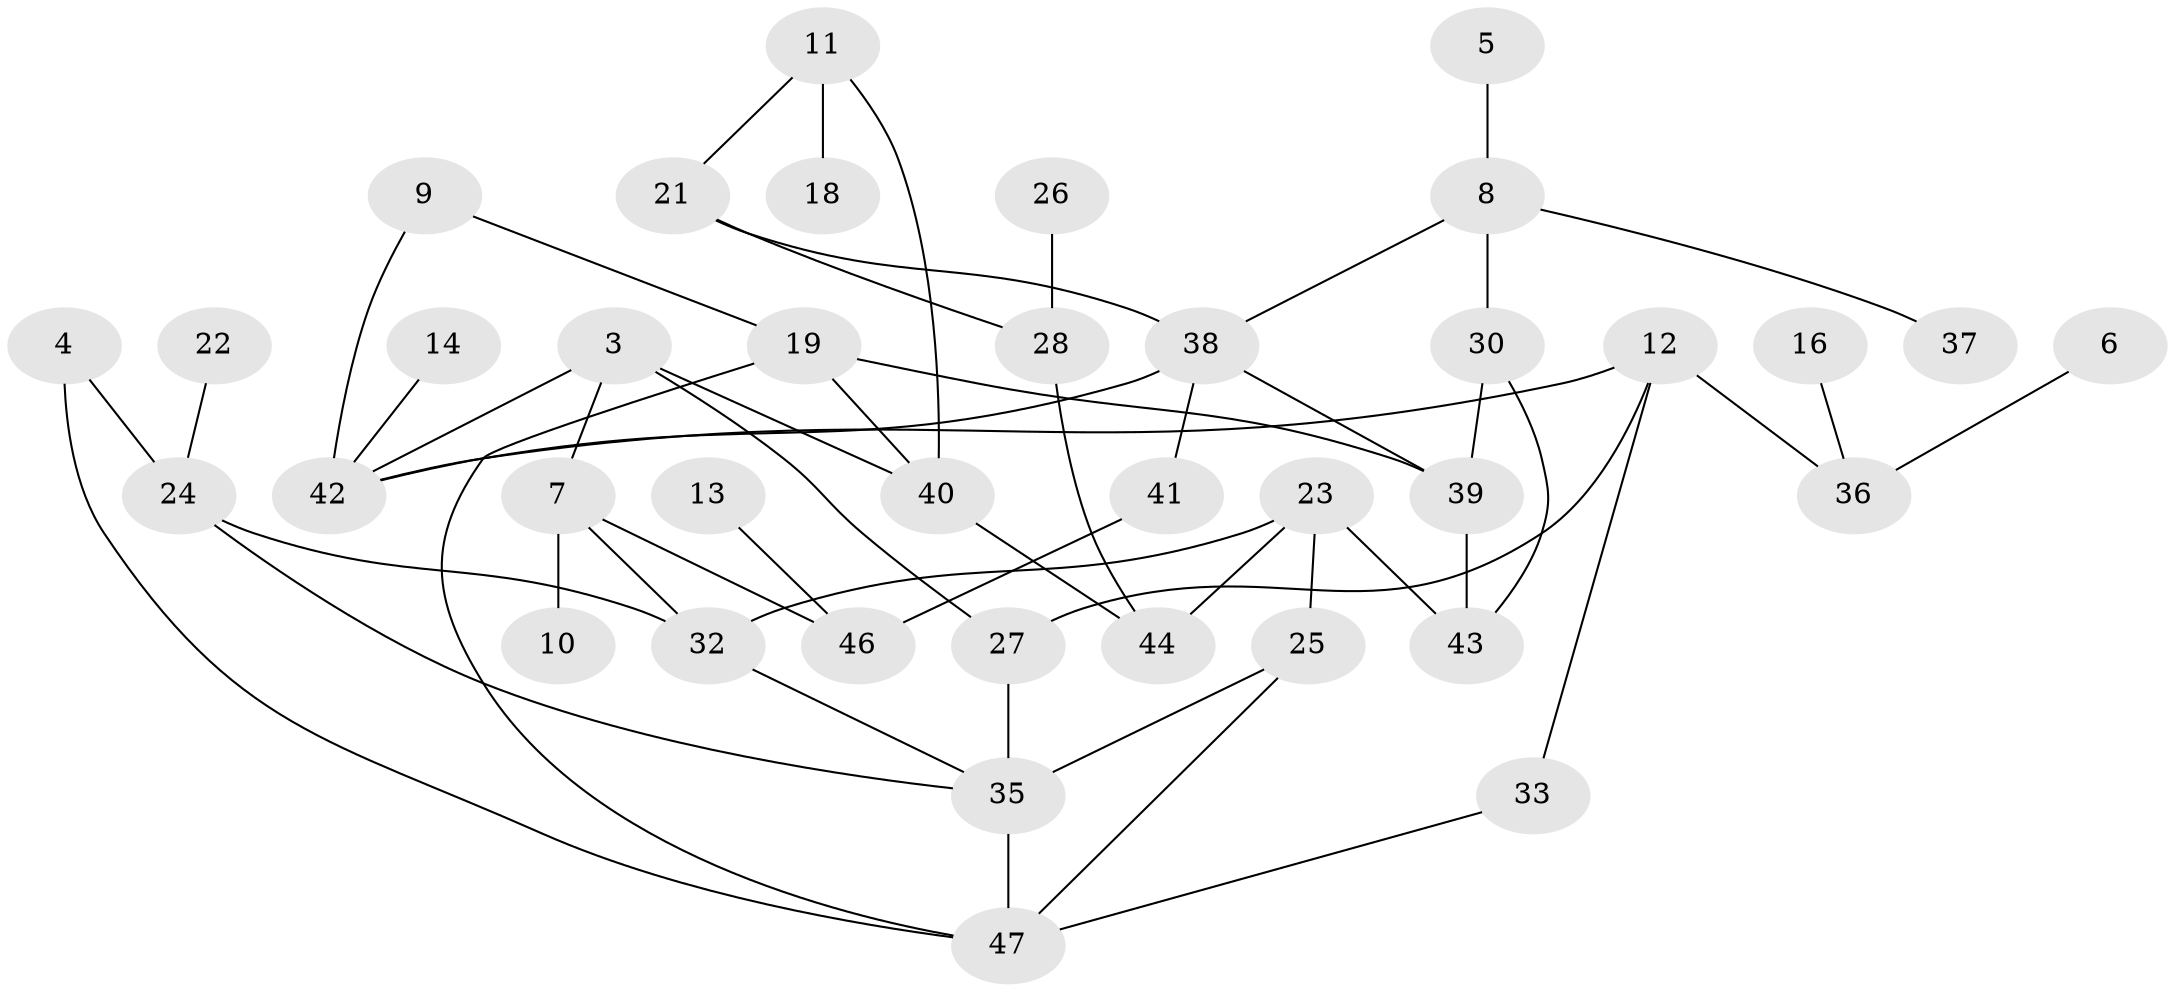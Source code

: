 // original degree distribution, {1: 0.25333333333333335, 0: 0.12, 4: 0.12, 2: 0.25333333333333335, 5: 0.08, 3: 0.14666666666666667, 6: 0.02666666666666667}
// Generated by graph-tools (version 1.1) at 2025/35/03/04/25 23:35:47]
// undirected, 38 vertices, 54 edges
graph export_dot {
  node [color=gray90,style=filled];
  3;
  4;
  5;
  6;
  7;
  8;
  9;
  10;
  11;
  12;
  13;
  14;
  16;
  18;
  19;
  21;
  22;
  23;
  24;
  25;
  26;
  27;
  28;
  30;
  32;
  33;
  35;
  36;
  37;
  38;
  39;
  40;
  41;
  42;
  43;
  44;
  46;
  47;
  3 -- 7 [weight=1.0];
  3 -- 27 [weight=1.0];
  3 -- 40 [weight=1.0];
  3 -- 42 [weight=1.0];
  4 -- 24 [weight=1.0];
  4 -- 47 [weight=1.0];
  5 -- 8 [weight=1.0];
  6 -- 36 [weight=1.0];
  7 -- 10 [weight=1.0];
  7 -- 32 [weight=1.0];
  7 -- 46 [weight=1.0];
  8 -- 30 [weight=1.0];
  8 -- 37 [weight=1.0];
  8 -- 38 [weight=1.0];
  9 -- 19 [weight=1.0];
  9 -- 42 [weight=1.0];
  11 -- 18 [weight=1.0];
  11 -- 21 [weight=1.0];
  11 -- 40 [weight=1.0];
  12 -- 27 [weight=1.0];
  12 -- 33 [weight=1.0];
  12 -- 36 [weight=1.0];
  12 -- 42 [weight=1.0];
  13 -- 46 [weight=1.0];
  14 -- 42 [weight=1.0];
  16 -- 36 [weight=1.0];
  19 -- 39 [weight=1.0];
  19 -- 40 [weight=1.0];
  19 -- 47 [weight=1.0];
  21 -- 28 [weight=1.0];
  21 -- 38 [weight=1.0];
  22 -- 24 [weight=1.0];
  23 -- 25 [weight=1.0];
  23 -- 32 [weight=1.0];
  23 -- 43 [weight=1.0];
  23 -- 44 [weight=1.0];
  24 -- 32 [weight=2.0];
  24 -- 35 [weight=1.0];
  25 -- 35 [weight=1.0];
  25 -- 47 [weight=1.0];
  26 -- 28 [weight=1.0];
  27 -- 35 [weight=2.0];
  28 -- 44 [weight=1.0];
  30 -- 39 [weight=1.0];
  30 -- 43 [weight=1.0];
  32 -- 35 [weight=1.0];
  33 -- 47 [weight=1.0];
  35 -- 47 [weight=1.0];
  38 -- 39 [weight=1.0];
  38 -- 41 [weight=1.0];
  38 -- 42 [weight=1.0];
  39 -- 43 [weight=1.0];
  40 -- 44 [weight=1.0];
  41 -- 46 [weight=1.0];
}
